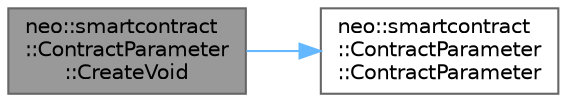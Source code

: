 digraph "neo::smartcontract::ContractParameter::CreateVoid"
{
 // LATEX_PDF_SIZE
  bgcolor="transparent";
  edge [fontname=Helvetica,fontsize=10,labelfontname=Helvetica,labelfontsize=10];
  node [fontname=Helvetica,fontsize=10,shape=box,height=0.2,width=0.4];
  rankdir="LR";
  Node1 [id="Node000001",label="neo::smartcontract\l::ContractParameter\l::CreateVoid",height=0.2,width=0.4,color="gray40", fillcolor="grey60", style="filled", fontcolor="black",tooltip="Creates a void parameter."];
  Node1 -> Node2 [id="edge1_Node000001_Node000002",color="steelblue1",style="solid",tooltip=" "];
  Node2 [id="Node000002",label="neo::smartcontract\l::ContractParameter\l::ContractParameter",height=0.2,width=0.4,color="grey40", fillcolor="white", style="filled",URL="$classneo_1_1smartcontract_1_1_contract_parameter.html#a413f015a6fafa3b4e147285b603d1275",tooltip="Constructs an empty ContractParameter."];
}
